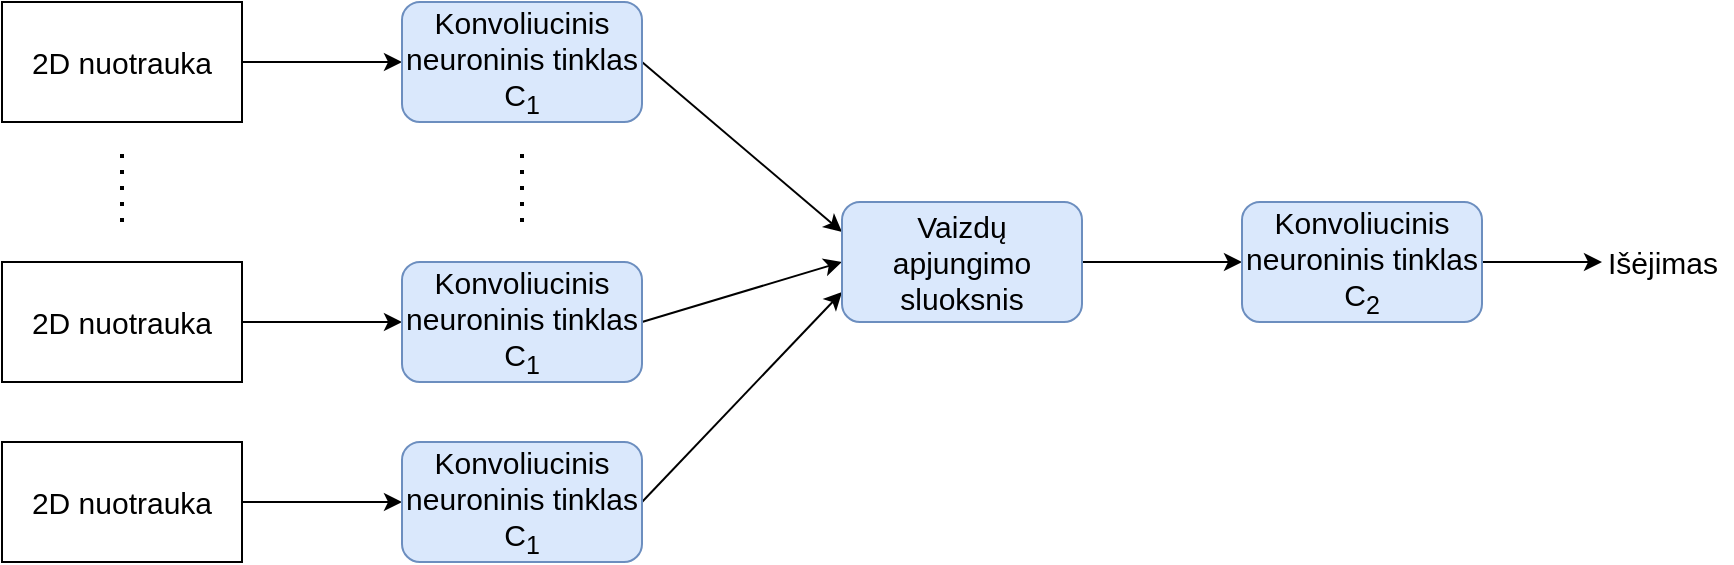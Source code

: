 <mxGraphModel dx="2022" dy="1124" grid="1" gridSize="10" guides="1" tooltips="1" connect="1" arrows="1" fold="1" page="1" pageScale="1" pageWidth="850" pageHeight="1100" math="0" shadow="0">
  <root>
    <mxCell id="0" />
    <mxCell id="1" parent="0" />
    <mxCell id="X6SWlra4B1Gg6gS6ElPs-11" style="edgeStyle=orthogonalEdgeStyle;rounded=0;orthogonalLoop=1;jettySize=auto;html=1;exitX=1;exitY=0.5;exitDx=0;exitDy=0;fontSize=15;" parent="1" source="X6SWlra4B1Gg6gS6ElPs-1" target="X6SWlra4B1Gg6gS6ElPs-6" edge="1">
      <mxGeometry relative="1" as="geometry" />
    </mxCell>
    <mxCell id="X6SWlra4B1Gg6gS6ElPs-1" value="2D nuotrauka" style="rounded=0;whiteSpace=wrap;html=1;fontSize=15;" parent="1" vertex="1">
      <mxGeometry x="160" y="80" width="120" height="60" as="geometry" />
    </mxCell>
    <mxCell id="X6SWlra4B1Gg6gS6ElPs-10" style="edgeStyle=orthogonalEdgeStyle;rounded=0;orthogonalLoop=1;jettySize=auto;html=1;exitX=1;exitY=0.5;exitDx=0;exitDy=0;entryX=0;entryY=0.5;entryDx=0;entryDy=0;fontSize=15;" parent="1" source="X6SWlra4B1Gg6gS6ElPs-3" target="X6SWlra4B1Gg6gS6ElPs-7" edge="1">
      <mxGeometry relative="1" as="geometry" />
    </mxCell>
    <mxCell id="X6SWlra4B1Gg6gS6ElPs-3" value="2D nuotrauka" style="rounded=0;whiteSpace=wrap;html=1;fontSize=15;" parent="1" vertex="1">
      <mxGeometry x="160" y="210" width="120" height="60" as="geometry" />
    </mxCell>
    <mxCell id="X6SWlra4B1Gg6gS6ElPs-12" style="edgeStyle=orthogonalEdgeStyle;rounded=0;orthogonalLoop=1;jettySize=auto;html=1;exitX=1;exitY=0.5;exitDx=0;exitDy=0;entryX=0;entryY=0.5;entryDx=0;entryDy=0;fontSize=15;" parent="1" source="X6SWlra4B1Gg6gS6ElPs-4" target="X6SWlra4B1Gg6gS6ElPs-8" edge="1">
      <mxGeometry relative="1" as="geometry" />
    </mxCell>
    <mxCell id="X6SWlra4B1Gg6gS6ElPs-4" value="2D nuotrauka" style="rounded=0;whiteSpace=wrap;html=1;fontSize=15;" parent="1" vertex="1">
      <mxGeometry x="160" y="300" width="120" height="60" as="geometry" />
    </mxCell>
    <mxCell id="X6SWlra4B1Gg6gS6ElPs-5" value="" style="endArrow=none;dashed=1;html=1;dashPattern=1 3;strokeWidth=2;fontSize=15;" parent="1" edge="1">
      <mxGeometry width="50" height="50" relative="1" as="geometry">
        <mxPoint x="220" y="190" as="sourcePoint" />
        <mxPoint x="220" y="150" as="targetPoint" />
      </mxGeometry>
    </mxCell>
    <mxCell id="X6SWlra4B1Gg6gS6ElPs-16" style="endArrow=classic;html=1;entryX=0;entryY=0.25;entryDx=0;entryDy=0;exitX=1;exitY=0.5;exitDx=0;exitDy=0;fontSize=15;" parent="1" source="X6SWlra4B1Gg6gS6ElPs-6" target="X6SWlra4B1Gg6gS6ElPs-13" edge="1">
      <mxGeometry relative="1" as="geometry" />
    </mxCell>
    <mxCell id="X6SWlra4B1Gg6gS6ElPs-6" value="Konvoliucinis&lt;br style=&quot;font-size: 15px&quot;&gt;neuroninis tinklas&lt;br style=&quot;font-size: 15px&quot;&gt;C&lt;sub&gt;&lt;font style=&quot;font-size: 12.5px&quot;&gt;1&lt;/font&gt;&lt;/sub&gt;" style="rounded=1;whiteSpace=wrap;html=1;fillColor=#dae8fc;strokeColor=#6c8ebf;fontSize=15;" parent="1" vertex="1">
      <mxGeometry x="360" y="80" width="120" height="60" as="geometry" />
    </mxCell>
    <mxCell id="X6SWlra4B1Gg6gS6ElPs-14" style="endArrow=classic;html=1;entryX=0;entryY=0.5;entryDx=0;entryDy=0;exitX=1;exitY=0.5;exitDx=0;exitDy=0;fontSize=15;" parent="1" source="X6SWlra4B1Gg6gS6ElPs-7" target="X6SWlra4B1Gg6gS6ElPs-13" edge="1">
      <mxGeometry relative="1" as="geometry" />
    </mxCell>
    <mxCell id="X6SWlra4B1Gg6gS6ElPs-7" value="Konvoliucinis&lt;br style=&quot;font-size: 15px&quot;&gt;neuroninis tinklas&lt;br style=&quot;font-size: 15px&quot;&gt;C&lt;sub&gt;&lt;font style=&quot;font-size: 12.5px&quot;&gt;1&lt;/font&gt;&lt;/sub&gt;" style="rounded=1;whiteSpace=wrap;html=1;fillColor=#dae8fc;strokeColor=#6c8ebf;fontSize=15;" parent="1" vertex="1">
      <mxGeometry x="360" y="210" width="120" height="60" as="geometry" />
    </mxCell>
    <mxCell id="X6SWlra4B1Gg6gS6ElPs-15" style="endArrow=classic;html=1;entryX=0;entryY=0.75;entryDx=0;entryDy=0;exitX=1;exitY=0.5;exitDx=0;exitDy=0;fontSize=15;" parent="1" source="X6SWlra4B1Gg6gS6ElPs-8" target="X6SWlra4B1Gg6gS6ElPs-13" edge="1">
      <mxGeometry relative="1" as="geometry" />
    </mxCell>
    <mxCell id="X6SWlra4B1Gg6gS6ElPs-8" value="Konvoliucinis&lt;br style=&quot;font-size: 15px&quot;&gt;neuroninis tinklas&lt;br style=&quot;font-size: 15px&quot;&gt;C&lt;sub&gt;1&lt;/sub&gt;" style="rounded=1;whiteSpace=wrap;html=1;fillColor=#dae8fc;strokeColor=#6c8ebf;fontSize=15;" parent="1" vertex="1">
      <mxGeometry x="360" y="300" width="120" height="60" as="geometry" />
    </mxCell>
    <mxCell id="X6SWlra4B1Gg6gS6ElPs-9" value="" style="endArrow=none;dashed=1;html=1;dashPattern=1 3;strokeWidth=2;fontSize=15;" parent="1" edge="1">
      <mxGeometry width="50" height="50" relative="1" as="geometry">
        <mxPoint x="420" y="190" as="sourcePoint" />
        <mxPoint x="420" y="150" as="targetPoint" />
      </mxGeometry>
    </mxCell>
    <mxCell id="X6SWlra4B1Gg6gS6ElPs-19" style="edgeStyle=orthogonalEdgeStyle;rounded=0;orthogonalLoop=1;jettySize=auto;html=1;exitX=1;exitY=0.5;exitDx=0;exitDy=0;entryX=0;entryY=0.5;entryDx=0;entryDy=0;fontSize=15;" parent="1" source="X6SWlra4B1Gg6gS6ElPs-13" target="X6SWlra4B1Gg6gS6ElPs-18" edge="1">
      <mxGeometry relative="1" as="geometry" />
    </mxCell>
    <mxCell id="X6SWlra4B1Gg6gS6ElPs-13" value="Vaizdų&lt;br style=&quot;font-size: 15px;&quot;&gt;apjungimo&lt;br style=&quot;font-size: 15px;&quot;&gt;sluoksnis" style="rounded=1;whiteSpace=wrap;html=1;fillColor=#dae8fc;strokeColor=#6c8ebf;fontSize=15;" parent="1" vertex="1">
      <mxGeometry x="580" y="180" width="120" height="60" as="geometry" />
    </mxCell>
    <mxCell id="X6SWlra4B1Gg6gS6ElPs-20" style="edgeStyle=orthogonalEdgeStyle;rounded=0;orthogonalLoop=1;jettySize=auto;html=1;exitX=1;exitY=0.5;exitDx=0;exitDy=0;fontSize=15;" parent="1" source="X6SWlra4B1Gg6gS6ElPs-18" edge="1">
      <mxGeometry relative="1" as="geometry">
        <mxPoint x="960" y="210" as="targetPoint" />
      </mxGeometry>
    </mxCell>
    <mxCell id="X6SWlra4B1Gg6gS6ElPs-18" value="Konvoliucinis&lt;br style=&quot;font-size: 15px&quot;&gt;neuroninis tinklas&lt;br style=&quot;font-size: 15px&quot;&gt;C&lt;sub&gt;2&lt;/sub&gt;" style="rounded=1;whiteSpace=wrap;html=1;fillColor=#dae8fc;strokeColor=#6c8ebf;fontSize=15;" parent="1" vertex="1">
      <mxGeometry x="780" y="180" width="120" height="60" as="geometry" />
    </mxCell>
    <mxCell id="X6SWlra4B1Gg6gS6ElPs-21" value="Išėjimas" style="text;html=1;align=center;verticalAlign=middle;resizable=0;points=[];autosize=1;fontSize=15;" parent="1" vertex="1">
      <mxGeometry x="955" y="200" width="70" height="20" as="geometry" />
    </mxCell>
  </root>
</mxGraphModel>
